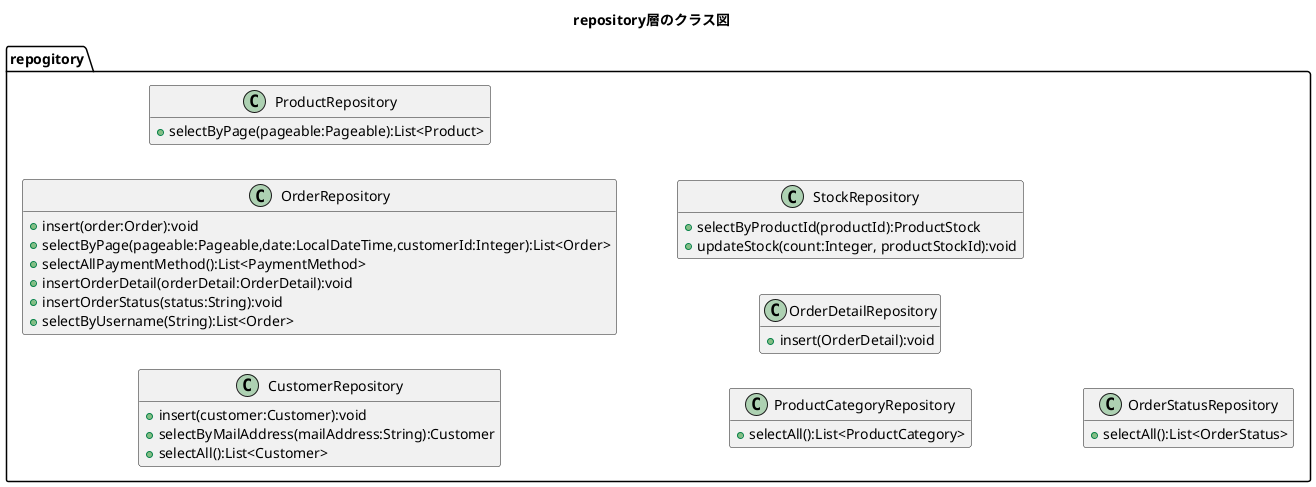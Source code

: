@startuml
title repository層のクラス図
hide empty members
left to right direction

package repogitory{
class CustomerRepository{
        +insert(customer:Customer):void
        +selectByMailAddress(mailAddress:String):Customer
        +selectAll():List<Customer>
    }

    class OrderRepository{
        +insert(order:Order):void
        +selectByPage(pageable:Pageable,date:LocalDateTime,customerId:Integer):List<Order>
        +selectAllPaymentMethod():List<PaymentMethod>
        +insertOrderDetail(orderDetail:OrderDetail):void
        +insertOrderStatus(status:String):void
        +selectByUsername(String):List<Order>
    }

    class ProductRepository{
        +selectByPage(pageable:Pageable):List<Product>
    }

    class ProductCategoryRepository{
        +selectAll():List<ProductCategory>
    }

    class OrderDetailRepository{
        +insert(OrderDetail):void
    }
    
    class StockRepository{
        +selectByProductId(productId):ProductStock
        +updateStock(count:Integer, productStockId):void
    }

    class OrderStatusRepository{
        +selectAll():List<OrderStatus>
    }
}
@enduml